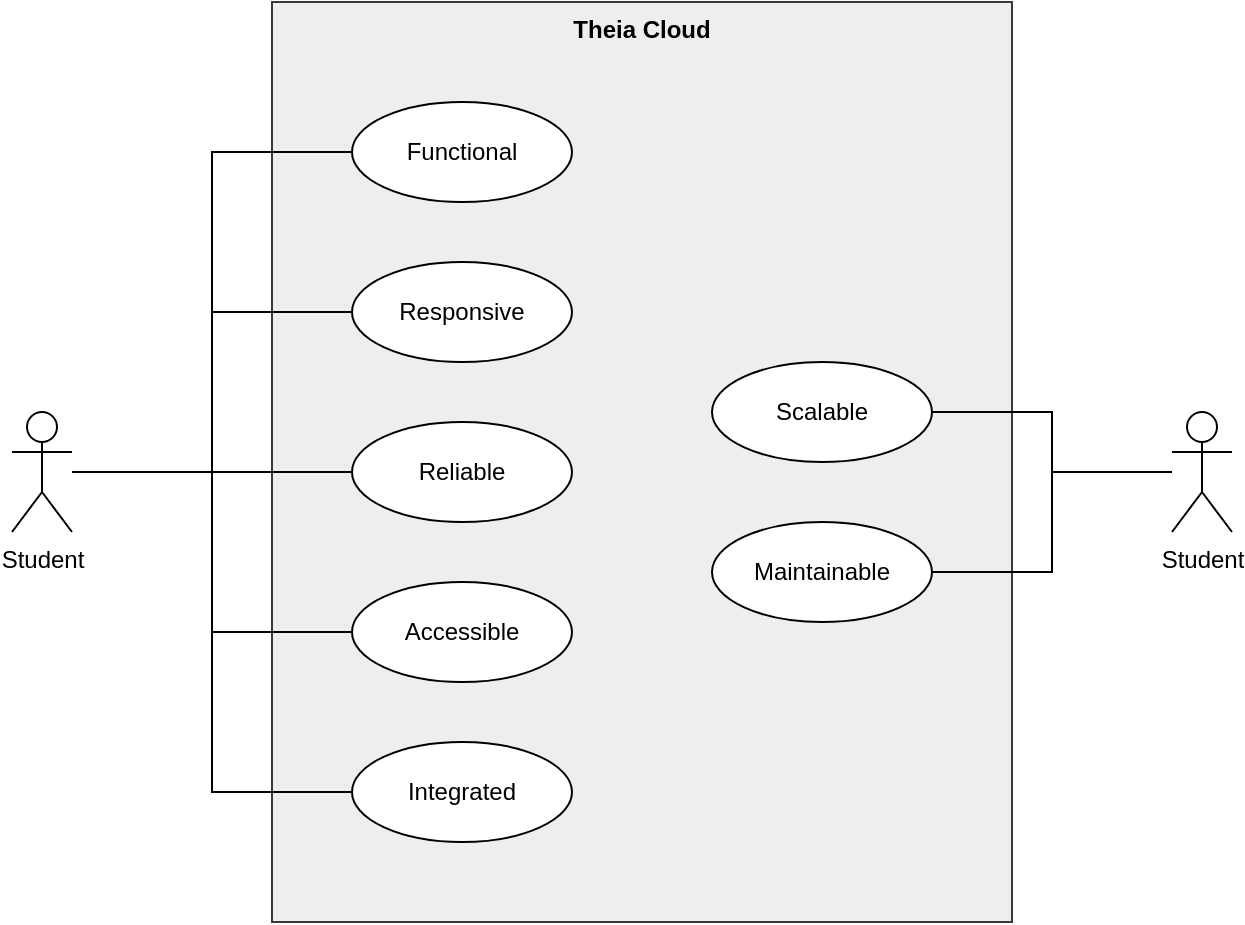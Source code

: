 <mxfile version="27.1.6">
  <diagram name="Page-1" id="28Lh_vCYJKiKF0xEX3je">
    <mxGraphModel dx="1050" dy="900" grid="1" gridSize="10" guides="1" tooltips="1" connect="1" arrows="1" fold="1" page="1" pageScale="1" pageWidth="850" pageHeight="1100" math="0" shadow="0">
      <root>
        <mxCell id="0" />
        <mxCell id="1" parent="0" />
        <mxCell id="_904vWsISnlF5jVmbeVq-1" value="&lt;div&gt;Student&lt;/div&gt;&lt;div&gt;&lt;br&gt;&lt;/div&gt;" style="shape=umlActor;verticalLabelPosition=bottom;verticalAlign=top;html=1;" vertex="1" parent="1">
          <mxGeometry x="690" y="395" width="30" height="60" as="geometry" />
        </mxCell>
        <mxCell id="_904vWsISnlF5jVmbeVq-3" value="&lt;div&gt;Theia Cloud&lt;/div&gt;" style="shape=rect;html=1;verticalAlign=top;fontStyle=1;whiteSpace=wrap;align=center;fillColor=#eeeeee;strokeColor=#36393d;" vertex="1" parent="1">
          <mxGeometry x="240" y="190" width="370" height="460" as="geometry" />
        </mxCell>
        <mxCell id="_904vWsISnlF5jVmbeVq-28" style="edgeStyle=orthogonalEdgeStyle;rounded=0;orthogonalLoop=1;jettySize=auto;html=1;endArrow=none;startFill=0;" edge="1" parent="1" source="_904vWsISnlF5jVmbeVq-7" target="_904vWsISnlF5jVmbeVq-15">
          <mxGeometry relative="1" as="geometry" />
        </mxCell>
        <mxCell id="_904vWsISnlF5jVmbeVq-29" style="edgeStyle=orthogonalEdgeStyle;rounded=0;orthogonalLoop=1;jettySize=auto;html=1;entryX=0;entryY=0.5;entryDx=0;entryDy=0;endArrow=none;startFill=0;" edge="1" parent="1" source="_904vWsISnlF5jVmbeVq-7" target="_904vWsISnlF5jVmbeVq-14">
          <mxGeometry relative="1" as="geometry" />
        </mxCell>
        <mxCell id="_904vWsISnlF5jVmbeVq-31" style="edgeStyle=orthogonalEdgeStyle;rounded=0;orthogonalLoop=1;jettySize=auto;html=1;entryX=0;entryY=0.5;entryDx=0;entryDy=0;endArrow=none;startFill=0;" edge="1" parent="1" source="_904vWsISnlF5jVmbeVq-7" target="_904vWsISnlF5jVmbeVq-13">
          <mxGeometry relative="1" as="geometry" />
        </mxCell>
        <mxCell id="_904vWsISnlF5jVmbeVq-32" style="edgeStyle=orthogonalEdgeStyle;rounded=0;orthogonalLoop=1;jettySize=auto;html=1;entryX=0;entryY=0.5;entryDx=0;entryDy=0;endArrow=none;startFill=0;" edge="1" parent="1" source="_904vWsISnlF5jVmbeVq-7" target="_904vWsISnlF5jVmbeVq-16">
          <mxGeometry relative="1" as="geometry" />
        </mxCell>
        <mxCell id="_904vWsISnlF5jVmbeVq-33" style="edgeStyle=orthogonalEdgeStyle;rounded=0;orthogonalLoop=1;jettySize=auto;html=1;entryX=0;entryY=0.5;entryDx=0;entryDy=0;endArrow=none;startFill=0;" edge="1" parent="1" source="_904vWsISnlF5jVmbeVq-7" target="_904vWsISnlF5jVmbeVq-17">
          <mxGeometry relative="1" as="geometry" />
        </mxCell>
        <mxCell id="_904vWsISnlF5jVmbeVq-7" value="&lt;div&gt;Student&lt;/div&gt;&lt;div&gt;&lt;br&gt;&lt;/div&gt;" style="shape=umlActor;verticalLabelPosition=bottom;verticalAlign=top;html=1;" vertex="1" parent="1">
          <mxGeometry x="110" y="395" width="30" height="60" as="geometry" />
        </mxCell>
        <mxCell id="_904vWsISnlF5jVmbeVq-13" value="Functional" style="ellipse;whiteSpace=wrap;html=1;" vertex="1" parent="1">
          <mxGeometry x="280" y="240" width="110" height="50" as="geometry" />
        </mxCell>
        <mxCell id="_904vWsISnlF5jVmbeVq-14" value="&lt;div&gt;Responsive&lt;/div&gt;" style="ellipse;whiteSpace=wrap;html=1;" vertex="1" parent="1">
          <mxGeometry x="280" y="320" width="110" height="50" as="geometry" />
        </mxCell>
        <mxCell id="_904vWsISnlF5jVmbeVq-15" value="Reliable" style="ellipse;whiteSpace=wrap;html=1;" vertex="1" parent="1">
          <mxGeometry x="280" y="400" width="110" height="50" as="geometry" />
        </mxCell>
        <mxCell id="_904vWsISnlF5jVmbeVq-16" value="Accessible" style="ellipse;whiteSpace=wrap;html=1;" vertex="1" parent="1">
          <mxGeometry x="280" y="480" width="110" height="50" as="geometry" />
        </mxCell>
        <mxCell id="_904vWsISnlF5jVmbeVq-17" value="Integrated" style="ellipse;whiteSpace=wrap;html=1;" vertex="1" parent="1">
          <mxGeometry x="280" y="560" width="110" height="50" as="geometry" />
        </mxCell>
        <mxCell id="_904vWsISnlF5jVmbeVq-18" value="Scalable" style="ellipse;whiteSpace=wrap;html=1;" vertex="1" parent="1">
          <mxGeometry x="460" y="370" width="110" height="50" as="geometry" />
        </mxCell>
        <mxCell id="_904vWsISnlF5jVmbeVq-19" value="Maintainable" style="ellipse;whiteSpace=wrap;html=1;" vertex="1" parent="1">
          <mxGeometry x="460" y="450" width="110" height="50" as="geometry" />
        </mxCell>
        <mxCell id="_904vWsISnlF5jVmbeVq-34" style="edgeStyle=orthogonalEdgeStyle;rounded=0;orthogonalLoop=1;jettySize=auto;html=1;entryX=1;entryY=0.5;entryDx=0;entryDy=0;endArrow=none;startFill=0;" edge="1" parent="1" source="_904vWsISnlF5jVmbeVq-1" target="_904vWsISnlF5jVmbeVq-18">
          <mxGeometry relative="1" as="geometry" />
        </mxCell>
        <mxCell id="_904vWsISnlF5jVmbeVq-35" style="edgeStyle=orthogonalEdgeStyle;rounded=0;orthogonalLoop=1;jettySize=auto;html=1;endArrow=none;startFill=0;" edge="1" parent="1" source="_904vWsISnlF5jVmbeVq-1" target="_904vWsISnlF5jVmbeVq-19">
          <mxGeometry relative="1" as="geometry" />
        </mxCell>
      </root>
    </mxGraphModel>
  </diagram>
</mxfile>
